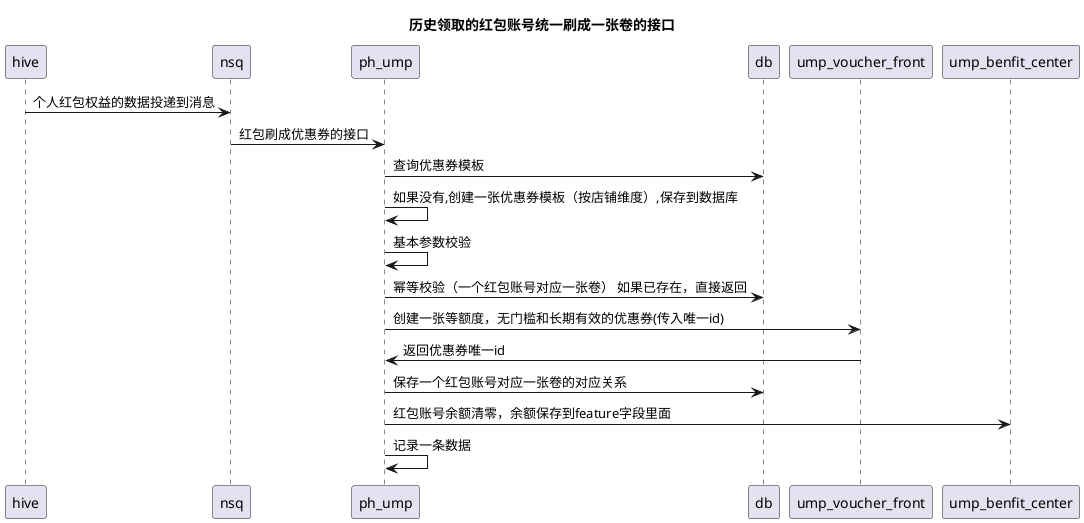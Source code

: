 @startuml
title   历史领取的红包账号统一刷成一张卷的接口

hive -> nsq:  个人红包权益的数据投递到消息

nsq -> ph_ump: 红包刷成优惠券的接口

ph_ump -> db:  查询优惠券模板

ph_ump -> ph_ump: 如果没有,创建一张优惠券模板（按店铺维度）,保存到数据库

ph_ump -> ph_ump: 基本参数校验

ph_ump -> db: 幂等校验（一个红包账号对应一张卷） 如果已存在，直接返回

ph_ump -> ump_voucher_front: 创建一张等额度，无门槛和长期有效的优惠券(传入唯一id)

ump_voucher_front -> ph_ump:  返回优惠券唯一id

ph_ump-> db: 保存一个红包账号对应一张卷的对应关系

ph_ump-> ump_benfit_center: 红包账号余额清零，余额保存到feature字段里面

ph_ump -> ph_ump: 记录一条数据

@enduml